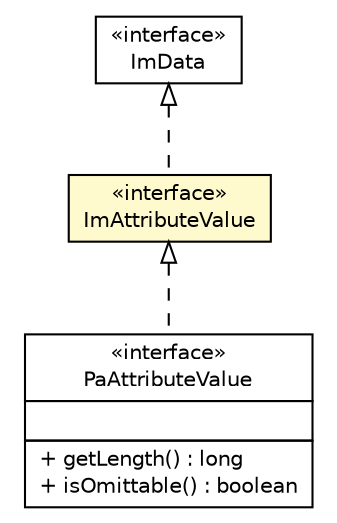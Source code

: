 #!/usr/local/bin/dot
#
# Class diagram 
# Generated by UMLGraph version R5_6 (http://www.umlgraph.org/)
#

digraph G {
	edge [fontname="Helvetica",fontsize=10,labelfontname="Helvetica",labelfontsize=10];
	node [fontname="Helvetica",fontsize=10,shape=plaintext];
	nodesep=0.25;
	ranksep=0.5;
	// de.hsbremen.tc.tnc.message.m.attribute.ImAttributeValue
	c31609 [label=<<table title="de.hsbremen.tc.tnc.message.m.attribute.ImAttributeValue" border="0" cellborder="1" cellspacing="0" cellpadding="2" port="p" bgcolor="lemonChiffon" href="./ImAttributeValue.html">
		<tr><td><table border="0" cellspacing="0" cellpadding="1">
<tr><td align="center" balign="center"> &#171;interface&#187; </td></tr>
<tr><td align="center" balign="center"> ImAttributeValue </td></tr>
		</table></td></tr>
		</table>>, URL="./ImAttributeValue.html", fontname="Helvetica", fontcolor="black", fontsize=10.0];
	// de.hsbremen.tc.tnc.message.m.ImData
	c31613 [label=<<table title="de.hsbremen.tc.tnc.message.m.ImData" border="0" cellborder="1" cellspacing="0" cellpadding="2" port="p" href="../ImData.html">
		<tr><td><table border="0" cellspacing="0" cellpadding="1">
<tr><td align="center" balign="center"> &#171;interface&#187; </td></tr>
<tr><td align="center" balign="center"> ImData </td></tr>
		</table></td></tr>
		</table>>, URL="../ImData.html", fontname="Helvetica", fontcolor="black", fontsize=10.0];
	// org.ietf.nea.pa.attribute.PaAttributeValue
	c31818 [label=<<table title="org.ietf.nea.pa.attribute.PaAttributeValue" border="0" cellborder="1" cellspacing="0" cellpadding="2" port="p" href="../../../../../../../org/ietf/nea/pa/attribute/PaAttributeValue.html">
		<tr><td><table border="0" cellspacing="0" cellpadding="1">
<tr><td align="center" balign="center"> &#171;interface&#187; </td></tr>
<tr><td align="center" balign="center"> PaAttributeValue </td></tr>
		</table></td></tr>
		<tr><td><table border="0" cellspacing="0" cellpadding="1">
<tr><td align="left" balign="left">  </td></tr>
		</table></td></tr>
		<tr><td><table border="0" cellspacing="0" cellpadding="1">
<tr><td align="left" balign="left"> + getLength() : long </td></tr>
<tr><td align="left" balign="left"> + isOmittable() : boolean </td></tr>
		</table></td></tr>
		</table>>, URL="../../../../../../../org/ietf/nea/pa/attribute/PaAttributeValue.html", fontname="Helvetica", fontcolor="black", fontsize=10.0];
	//de.hsbremen.tc.tnc.message.m.attribute.ImAttributeValue implements de.hsbremen.tc.tnc.message.m.ImData
	c31613:p -> c31609:p [dir=back,arrowtail=empty,style=dashed];
	//org.ietf.nea.pa.attribute.PaAttributeValue implements de.hsbremen.tc.tnc.message.m.attribute.ImAttributeValue
	c31609:p -> c31818:p [dir=back,arrowtail=empty,style=dashed];
}

